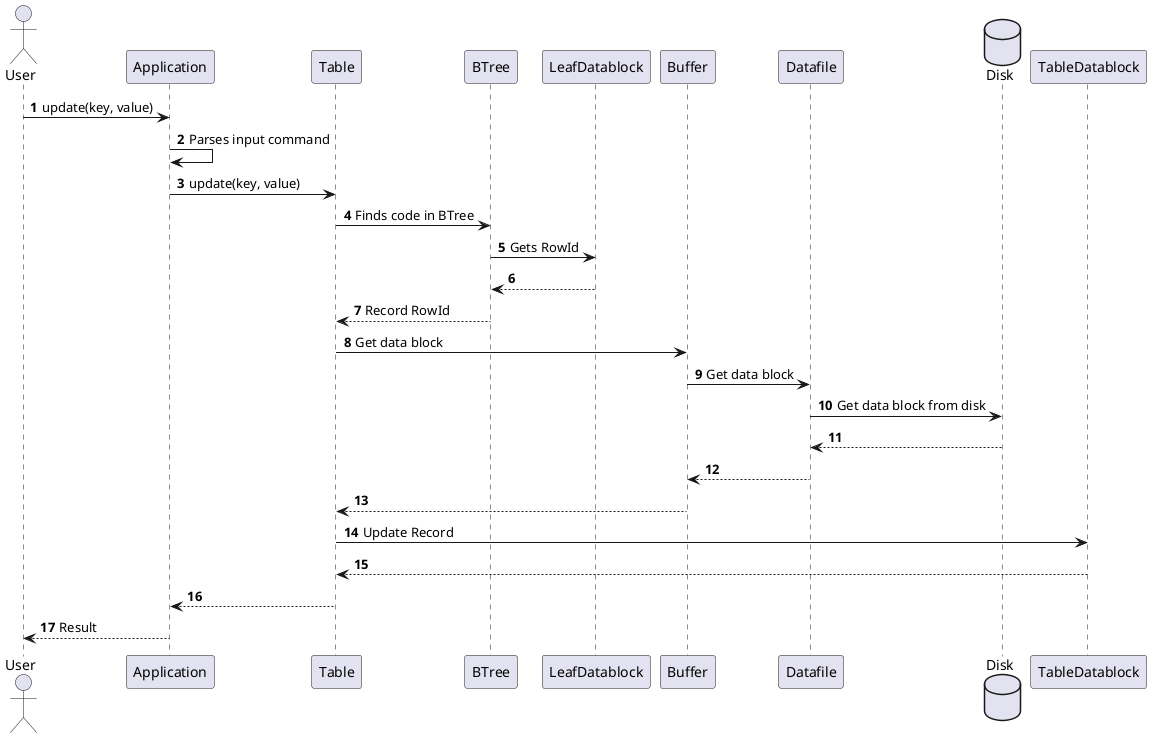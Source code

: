 @startuml
autonumber
actor User

User -> Application : update(key, value)
Application -> Application : Parses input command
Application -> Table : update(key, value)
Table -> BTree : Finds code in BTree
BTree -> LeafDatablock : Gets RowId
LeafDatablock --> BTree
BTree --> Table : Record RowId
Table -> Buffer : Get data block
Buffer -> Datafile : Get data block
database Disk
Datafile -> Disk : Get data block from disk
Disk --> Datafile
Datafile --> Buffer
Buffer --> Table
Table -> TableDatablock : Update Record
TableDatablock --> Table
Table --> Application
Application --> User : Result
@enduml
